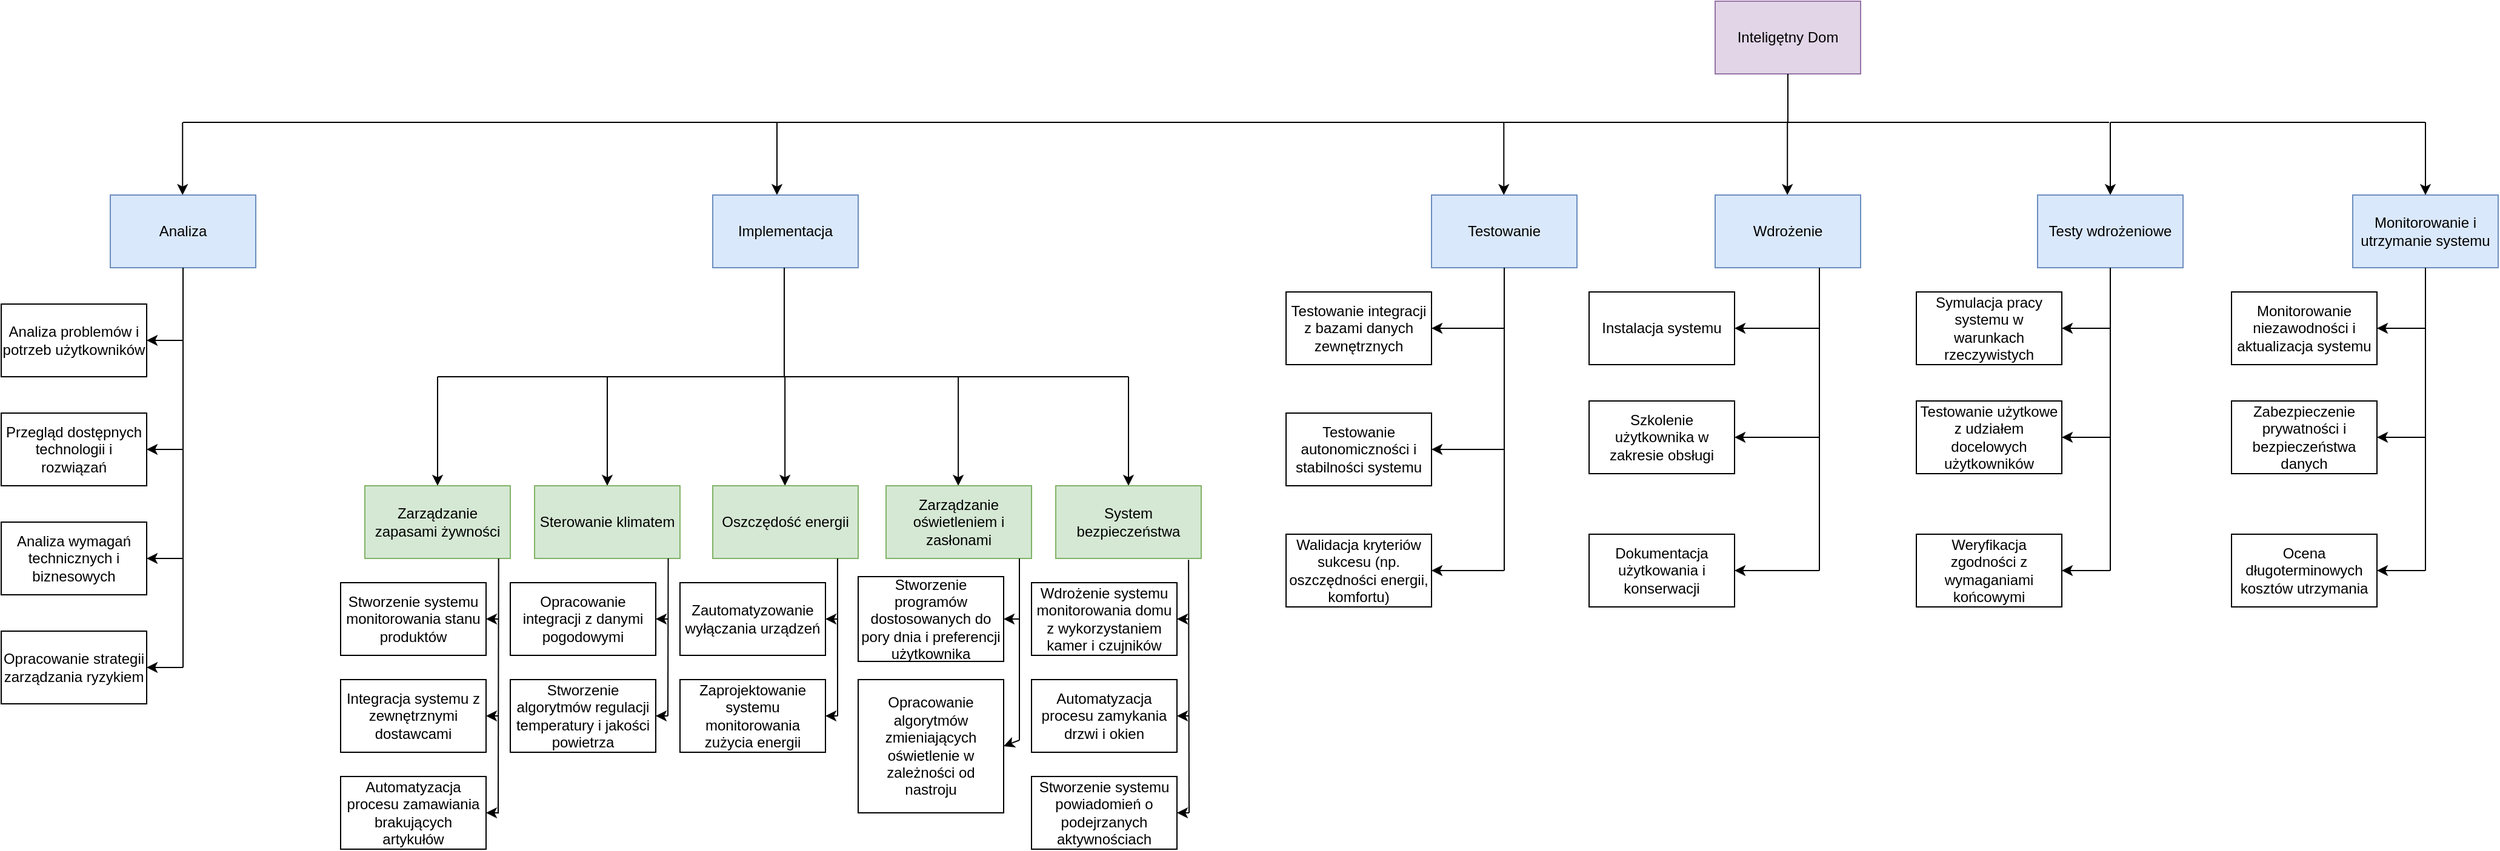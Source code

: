 <mxfile version="24.8.6">
  <diagram id="prtHgNgQTEPvFCAcTncT" name="Page-1">
    <mxGraphModel dx="2942" dy="580" grid="1" gridSize="10" guides="1" tooltips="1" connect="1" arrows="1" fold="1" page="1" pageScale="1" pageWidth="827" pageHeight="1169" math="0" shadow="0">
      <root>
        <mxCell id="0" />
        <mxCell id="1" parent="0" />
        <mxCell id="Y6Obn1CsOf08KRIio1ip-1" value="Inteligętny Dom" style="rounded=0;whiteSpace=wrap;html=1;fillColor=#e1d5e7;strokeColor=#9673a6;" parent="1" vertex="1">
          <mxGeometry x="354" y="40" width="120" height="60" as="geometry" />
        </mxCell>
        <mxCell id="Y6Obn1CsOf08KRIio1ip-3" value="" style="endArrow=none;html=1;rounded=0;" parent="1" edge="1">
          <mxGeometry width="50" height="50" relative="1" as="geometry">
            <mxPoint x="-420" y="140" as="sourcePoint" />
            <mxPoint x="679" y="140" as="targetPoint" />
            <Array as="points">
              <mxPoint x="429" y="140" />
            </Array>
          </mxGeometry>
        </mxCell>
        <mxCell id="Y6Obn1CsOf08KRIio1ip-4" value="" style="endArrow=classic;html=1;rounded=0;" parent="1" edge="1">
          <mxGeometry width="50" height="50" relative="1" as="geometry">
            <mxPoint x="-420" y="140" as="sourcePoint" />
            <mxPoint x="-420" y="200" as="targetPoint" />
          </mxGeometry>
        </mxCell>
        <mxCell id="Y6Obn1CsOf08KRIio1ip-6" value="" style="endArrow=classic;html=1;rounded=0;" parent="1" edge="1">
          <mxGeometry width="50" height="50" relative="1" as="geometry">
            <mxPoint x="680" y="140" as="sourcePoint" />
            <mxPoint x="680" y="200" as="targetPoint" />
          </mxGeometry>
        </mxCell>
        <mxCell id="Y6Obn1CsOf08KRIio1ip-8" value="" style="endArrow=classic;html=1;rounded=0;" parent="1" edge="1">
          <mxGeometry width="50" height="50" relative="1" as="geometry">
            <mxPoint x="179.66" y="140" as="sourcePoint" />
            <mxPoint x="179.66" y="200" as="targetPoint" />
          </mxGeometry>
        </mxCell>
        <mxCell id="Y6Obn1CsOf08KRIio1ip-9" value="" style="endArrow=classic;html=1;rounded=0;" parent="1" edge="1">
          <mxGeometry width="50" height="50" relative="1" as="geometry">
            <mxPoint x="413.62" y="140" as="sourcePoint" />
            <mxPoint x="413.62" y="200" as="targetPoint" />
          </mxGeometry>
        </mxCell>
        <mxCell id="Y6Obn1CsOf08KRIio1ip-10" value="" style="endArrow=none;html=1;rounded=0;entryX=0.5;entryY=1;entryDx=0;entryDy=0;" parent="1" target="Y6Obn1CsOf08KRIio1ip-1" edge="1">
          <mxGeometry width="50" height="50" relative="1" as="geometry">
            <mxPoint x="414" y="140" as="sourcePoint" />
            <mxPoint x="440" y="120" as="targetPoint" />
          </mxGeometry>
        </mxCell>
        <mxCell id="Y6Obn1CsOf08KRIio1ip-11" value="Implementacja" style="rounded=0;whiteSpace=wrap;html=1;fillColor=#dae8fc;strokeColor=#6c8ebf;" parent="1" vertex="1">
          <mxGeometry x="-473" y="200" width="120" height="60" as="geometry" />
        </mxCell>
        <mxCell id="Y6Obn1CsOf08KRIio1ip-12" value="Testowanie" style="rounded=0;whiteSpace=wrap;html=1;fillColor=#dae8fc;strokeColor=#6c8ebf;" parent="1" vertex="1">
          <mxGeometry x="120" y="200" width="120" height="60" as="geometry" />
        </mxCell>
        <mxCell id="Y6Obn1CsOf08KRIio1ip-13" value="Wdrożenie" style="rounded=0;whiteSpace=wrap;html=1;fillColor=#dae8fc;strokeColor=#6c8ebf;" parent="1" vertex="1">
          <mxGeometry x="354" y="200" width="120" height="60" as="geometry" />
        </mxCell>
        <mxCell id="Y6Obn1CsOf08KRIio1ip-14" value="Monitorowanie i utrzymanie systemu" style="rounded=0;whiteSpace=wrap;html=1;fillColor=#dae8fc;strokeColor=#6c8ebf;" parent="1" vertex="1">
          <mxGeometry x="880" y="200" width="120" height="60" as="geometry" />
        </mxCell>
        <mxCell id="Y6Obn1CsOf08KRIio1ip-15" value="" style="endArrow=none;html=1;rounded=0;" parent="1" edge="1">
          <mxGeometry width="50" height="50" relative="1" as="geometry">
            <mxPoint x="-414" y="350" as="sourcePoint" />
            <mxPoint x="-414" y="260" as="targetPoint" />
          </mxGeometry>
        </mxCell>
        <mxCell id="Y6Obn1CsOf08KRIio1ip-16" value="" style="endArrow=none;html=1;rounded=0;" parent="1" edge="1">
          <mxGeometry width="50" height="50" relative="1" as="geometry">
            <mxPoint x="-700" y="350" as="sourcePoint" />
            <mxPoint x="-130" y="350" as="targetPoint" />
          </mxGeometry>
        </mxCell>
        <mxCell id="Y6Obn1CsOf08KRIio1ip-17" value="" style="endArrow=classic;html=1;rounded=0;" parent="1" edge="1">
          <mxGeometry width="50" height="50" relative="1" as="geometry">
            <mxPoint x="-700" y="350" as="sourcePoint" />
            <mxPoint x="-700" y="440" as="targetPoint" />
          </mxGeometry>
        </mxCell>
        <mxCell id="Y6Obn1CsOf08KRIio1ip-18" value="" style="endArrow=classic;html=1;rounded=0;" parent="1" edge="1">
          <mxGeometry width="50" height="50" relative="1" as="geometry">
            <mxPoint x="-130" y="350" as="sourcePoint" />
            <mxPoint x="-130" y="440" as="targetPoint" />
          </mxGeometry>
        </mxCell>
        <mxCell id="Y6Obn1CsOf08KRIio1ip-19" value="" style="endArrow=classic;html=1;rounded=0;" parent="1" edge="1">
          <mxGeometry width="50" height="50" relative="1" as="geometry">
            <mxPoint x="-560" y="350" as="sourcePoint" />
            <mxPoint x="-560" y="440" as="targetPoint" />
          </mxGeometry>
        </mxCell>
        <mxCell id="Y6Obn1CsOf08KRIio1ip-20" value="" style="endArrow=classic;html=1;rounded=0;" parent="1" edge="1">
          <mxGeometry width="50" height="50" relative="1" as="geometry">
            <mxPoint x="-270.42" y="350" as="sourcePoint" />
            <mxPoint x="-270.42" y="440" as="targetPoint" />
          </mxGeometry>
        </mxCell>
        <mxCell id="Y6Obn1CsOf08KRIio1ip-21" value="" style="endArrow=classic;html=1;rounded=0;" parent="1" edge="1">
          <mxGeometry width="50" height="50" relative="1" as="geometry">
            <mxPoint x="-413.42" y="350" as="sourcePoint" />
            <mxPoint x="-413.42" y="440" as="targetPoint" />
          </mxGeometry>
        </mxCell>
        <mxCell id="Y6Obn1CsOf08KRIio1ip-22" value="Zarządzanie zapasami żywności" style="rounded=0;whiteSpace=wrap;html=1;fillColor=#d5e8d4;strokeColor=#82b366;" parent="1" vertex="1">
          <mxGeometry x="-760" y="440" width="120" height="60" as="geometry" />
        </mxCell>
        <mxCell id="Y6Obn1CsOf08KRIio1ip-23" value="Sterowanie klimatem" style="rounded=0;whiteSpace=wrap;html=1;fillColor=#d5e8d4;strokeColor=#82b366;" parent="1" vertex="1">
          <mxGeometry x="-620" y="440" width="120" height="60" as="geometry" />
        </mxCell>
        <mxCell id="Y6Obn1CsOf08KRIio1ip-24" value="Oszczędość energii" style="rounded=0;whiteSpace=wrap;html=1;fillColor=#d5e8d4;strokeColor=#82b366;" parent="1" vertex="1">
          <mxGeometry x="-473" y="440" width="120" height="60" as="geometry" />
        </mxCell>
        <mxCell id="Y6Obn1CsOf08KRIio1ip-25" value="Zarządzanie oświetleniem i zasłonami" style="rounded=0;whiteSpace=wrap;html=1;fillColor=#d5e8d4;strokeColor=#82b366;" parent="1" vertex="1">
          <mxGeometry x="-330" y="440" width="120" height="60" as="geometry" />
        </mxCell>
        <mxCell id="Y6Obn1CsOf08KRIio1ip-26" value="System bezpieczeństwa" style="rounded=0;whiteSpace=wrap;html=1;fillColor=#d5e8d4;strokeColor=#82b366;" parent="1" vertex="1">
          <mxGeometry x="-190" y="440" width="120" height="60" as="geometry" />
        </mxCell>
        <mxCell id="Y6Obn1CsOf08KRIio1ip-28" value="" style="endArrow=none;html=1;rounded=0;entryX=0.5;entryY=1;entryDx=0;entryDy=0;" parent="1" target="Y6Obn1CsOf08KRIio1ip-12" edge="1">
          <mxGeometry width="50" height="50" relative="1" as="geometry">
            <mxPoint x="180" y="510" as="sourcePoint" />
            <mxPoint x="170" y="280" as="targetPoint" />
          </mxGeometry>
        </mxCell>
        <mxCell id="Y6Obn1CsOf08KRIio1ip-31" value="Testowanie integracji z bazami danych zewnętrznych" style="rounded=0;whiteSpace=wrap;html=1;" parent="1" vertex="1">
          <mxGeometry y="280" width="120" height="60" as="geometry" />
        </mxCell>
        <mxCell id="Y6Obn1CsOf08KRIio1ip-33" value="Testowanie autonomiczności i stabilności systemu" style="rounded=0;whiteSpace=wrap;html=1;" parent="1" vertex="1">
          <mxGeometry y="380" width="120" height="60" as="geometry" />
        </mxCell>
        <mxCell id="Y6Obn1CsOf08KRIio1ip-35" value="Walidacja kryteriów sukcesu (np. oszczędności energii, komfortu)" style="rounded=0;whiteSpace=wrap;html=1;" parent="1" vertex="1">
          <mxGeometry y="480" width="120" height="60" as="geometry" />
        </mxCell>
        <mxCell id="Y6Obn1CsOf08KRIio1ip-36" value="" style="endArrow=classic;html=1;rounded=0;entryX=1;entryY=0.5;entryDx=0;entryDy=0;" parent="1" target="Y6Obn1CsOf08KRIio1ip-31" edge="1">
          <mxGeometry width="50" height="50" relative="1" as="geometry">
            <mxPoint x="180" y="310" as="sourcePoint" />
            <mxPoint x="280" y="300" as="targetPoint" />
          </mxGeometry>
        </mxCell>
        <mxCell id="Y6Obn1CsOf08KRIio1ip-37" value="" style="endArrow=classic;html=1;rounded=0;entryX=1;entryY=0.5;entryDx=0;entryDy=0;" parent="1" target="Y6Obn1CsOf08KRIio1ip-33" edge="1">
          <mxGeometry width="50" height="50" relative="1" as="geometry">
            <mxPoint x="180" y="410" as="sourcePoint" />
            <mxPoint x="270" y="410" as="targetPoint" />
          </mxGeometry>
        </mxCell>
        <mxCell id="Y6Obn1CsOf08KRIio1ip-38" value="" style="endArrow=classic;html=1;rounded=0;entryX=1;entryY=0.5;entryDx=0;entryDy=0;" parent="1" target="Y6Obn1CsOf08KRIio1ip-35" edge="1">
          <mxGeometry width="50" height="50" relative="1" as="geometry">
            <mxPoint x="180" y="510" as="sourcePoint" />
            <mxPoint x="220" y="540" as="targetPoint" />
          </mxGeometry>
        </mxCell>
        <mxCell id="Y6Obn1CsOf08KRIio1ip-39" value="" style="endArrow=none;html=1;rounded=0;entryX=0.5;entryY=1;entryDx=0;entryDy=0;" parent="1" edge="1">
          <mxGeometry width="50" height="50" relative="1" as="geometry">
            <mxPoint x="440" y="510" as="sourcePoint" />
            <mxPoint x="440" y="260" as="targetPoint" />
            <Array as="points">
              <mxPoint x="440" y="320" />
            </Array>
          </mxGeometry>
        </mxCell>
        <mxCell id="Y6Obn1CsOf08KRIio1ip-41" value="Instalacja systemu" style="rounded=0;whiteSpace=wrap;html=1;" parent="1" vertex="1">
          <mxGeometry x="250" y="280" width="120" height="60" as="geometry" />
        </mxCell>
        <mxCell id="Y6Obn1CsOf08KRIio1ip-42" value="Szkolenie użytkownika w zakresie obsługi" style="rounded=0;whiteSpace=wrap;html=1;" parent="1" vertex="1">
          <mxGeometry x="250" y="370" width="120" height="60" as="geometry" />
        </mxCell>
        <mxCell id="Y6Obn1CsOf08KRIio1ip-43" value="Dokumentacja użytkowania i konserwacji" style="rounded=0;whiteSpace=wrap;html=1;" parent="1" vertex="1">
          <mxGeometry x="250" y="480" width="120" height="60" as="geometry" />
        </mxCell>
        <mxCell id="Y6Obn1CsOf08KRIio1ip-45" value="" style="endArrow=classic;html=1;rounded=0;entryX=1;entryY=0.5;entryDx=0;entryDy=0;" parent="1" target="Y6Obn1CsOf08KRIio1ip-41" edge="1">
          <mxGeometry width="50" height="50" relative="1" as="geometry">
            <mxPoint x="440" y="310" as="sourcePoint" />
            <mxPoint x="490" y="300" as="targetPoint" />
          </mxGeometry>
        </mxCell>
        <mxCell id="Y6Obn1CsOf08KRIio1ip-46" value="" style="endArrow=classic;html=1;rounded=0;entryX=1;entryY=0.5;entryDx=0;entryDy=0;" parent="1" target="Y6Obn1CsOf08KRIio1ip-42" edge="1">
          <mxGeometry width="50" height="50" relative="1" as="geometry">
            <mxPoint x="440" y="400" as="sourcePoint" />
            <mxPoint x="430" y="380" as="targetPoint" />
          </mxGeometry>
        </mxCell>
        <mxCell id="Y6Obn1CsOf08KRIio1ip-47" value="" style="endArrow=classic;html=1;rounded=0;entryX=1;entryY=0.5;entryDx=0;entryDy=0;" parent="1" target="Y6Obn1CsOf08KRIio1ip-43" edge="1">
          <mxGeometry width="50" height="50" relative="1" as="geometry">
            <mxPoint x="440" y="510" as="sourcePoint" />
            <mxPoint x="450" y="480" as="targetPoint" />
          </mxGeometry>
        </mxCell>
        <mxCell id="Y6Obn1CsOf08KRIio1ip-48" value="Monitorowanie niezawodności i aktualizacja systemu" style="rounded=0;whiteSpace=wrap;html=1;" parent="1" vertex="1">
          <mxGeometry x="780" y="280" width="120" height="60" as="geometry" />
        </mxCell>
        <mxCell id="Y6Obn1CsOf08KRIio1ip-49" value="" style="endArrow=none;html=1;rounded=0;exitX=0.5;exitY=1;exitDx=0;exitDy=0;" parent="1" source="Y6Obn1CsOf08KRIio1ip-14" edge="1">
          <mxGeometry width="50" height="50" relative="1" as="geometry">
            <mxPoint x="510" y="450" as="sourcePoint" />
            <mxPoint x="940" y="510" as="targetPoint" />
          </mxGeometry>
        </mxCell>
        <mxCell id="Y6Obn1CsOf08KRIio1ip-50" value="Zabezpieczenie prywatności i bezpieczeństwa danych" style="rounded=0;whiteSpace=wrap;html=1;" parent="1" vertex="1">
          <mxGeometry x="780" y="370" width="120" height="60" as="geometry" />
        </mxCell>
        <mxCell id="Y6Obn1CsOf08KRIio1ip-51" value="Ocena długoterminowych kosztów utrzymania" style="rounded=0;whiteSpace=wrap;html=1;" parent="1" vertex="1">
          <mxGeometry x="780" y="480" width="120" height="60" as="geometry" />
        </mxCell>
        <mxCell id="Y6Obn1CsOf08KRIio1ip-52" value="" style="endArrow=classic;html=1;rounded=0;entryX=1;entryY=0.5;entryDx=0;entryDy=0;" parent="1" target="Y6Obn1CsOf08KRIio1ip-48" edge="1">
          <mxGeometry width="50" height="50" relative="1" as="geometry">
            <mxPoint x="940" y="310" as="sourcePoint" />
            <mxPoint x="990" y="260" as="targetPoint" />
          </mxGeometry>
        </mxCell>
        <mxCell id="Y6Obn1CsOf08KRIio1ip-53" value="" style="endArrow=classic;html=1;rounded=0;entryX=1;entryY=0.5;entryDx=0;entryDy=0;" parent="1" target="Y6Obn1CsOf08KRIio1ip-50" edge="1">
          <mxGeometry width="50" height="50" relative="1" as="geometry">
            <mxPoint x="940" y="400" as="sourcePoint" />
            <mxPoint x="990" y="350" as="targetPoint" />
          </mxGeometry>
        </mxCell>
        <mxCell id="Y6Obn1CsOf08KRIio1ip-54" value="" style="endArrow=classic;html=1;rounded=0;entryX=1;entryY=0.5;entryDx=0;entryDy=0;" parent="1" target="Y6Obn1CsOf08KRIio1ip-51" edge="1">
          <mxGeometry width="50" height="50" relative="1" as="geometry">
            <mxPoint x="940" y="510" as="sourcePoint" />
            <mxPoint x="990" y="460" as="targetPoint" />
          </mxGeometry>
        </mxCell>
        <mxCell id="Y6Obn1CsOf08KRIio1ip-55" value="Stworzenie systemu monitorowania stanu produktów" style="rounded=0;whiteSpace=wrap;html=1;" parent="1" vertex="1">
          <mxGeometry x="-780" y="520" width="120" height="60" as="geometry" />
        </mxCell>
        <mxCell id="Y6Obn1CsOf08KRIio1ip-56" value="Opracowanie integracji z danymi pogodowymi" style="rounded=0;whiteSpace=wrap;html=1;" parent="1" vertex="1">
          <mxGeometry x="-640" y="520" width="120" height="60" as="geometry" />
        </mxCell>
        <mxCell id="Y6Obn1CsOf08KRIio1ip-57" value="Zautomatyzowanie wyłączania urządzeń" style="rounded=0;whiteSpace=wrap;html=1;" parent="1" vertex="1">
          <mxGeometry x="-500" y="520" width="120" height="60" as="geometry" />
        </mxCell>
        <mxCell id="Y6Obn1CsOf08KRIio1ip-58" value="Stworzenie programów dostosowanych do pory dnia i preferencji użytkownika" style="rounded=0;whiteSpace=wrap;html=1;" parent="1" vertex="1">
          <mxGeometry x="-353" y="515" width="120" height="70" as="geometry" />
        </mxCell>
        <mxCell id="Y6Obn1CsOf08KRIio1ip-59" value="Wdrożenie systemu monitorowania domu z wykorzystaniem kamer i czujników" style="rounded=0;whiteSpace=wrap;html=1;" parent="1" vertex="1">
          <mxGeometry x="-210" y="520" width="120" height="60" as="geometry" />
        </mxCell>
        <mxCell id="Y6Obn1CsOf08KRIio1ip-60" value="Integracja systemu z zewnętrznymi dostawcami" style="rounded=0;whiteSpace=wrap;html=1;" parent="1" vertex="1">
          <mxGeometry x="-780" y="600" width="120" height="60" as="geometry" />
        </mxCell>
        <mxCell id="Y6Obn1CsOf08KRIio1ip-61" value="Automatyzacja procesu zamawiania brakujących artykułów" style="rounded=0;whiteSpace=wrap;html=1;" parent="1" vertex="1">
          <mxGeometry x="-780" y="680" width="120" height="60" as="geometry" />
        </mxCell>
        <mxCell id="Y6Obn1CsOf08KRIio1ip-62" value="Stworzenie algorytmów regulacji temperatury i jakości powietrza" style="rounded=0;whiteSpace=wrap;html=1;" parent="1" vertex="1">
          <mxGeometry x="-640" y="600" width="120" height="60" as="geometry" />
        </mxCell>
        <mxCell id="Y6Obn1CsOf08KRIio1ip-64" value="Zaprojektowanie systemu monitorowania zużycia energii" style="rounded=0;whiteSpace=wrap;html=1;" parent="1" vertex="1">
          <mxGeometry x="-500" y="600" width="120" height="60" as="geometry" />
        </mxCell>
        <mxCell id="Y6Obn1CsOf08KRIio1ip-66" value="Opracowanie algorytmów zmieniających oświetlenie w zależności od nastroju" style="rounded=0;whiteSpace=wrap;html=1;" parent="1" vertex="1">
          <mxGeometry x="-353" y="600" width="120" height="110" as="geometry" />
        </mxCell>
        <mxCell id="Y6Obn1CsOf08KRIio1ip-68" value="Automatyzacja procesu zamykania drzwi i okien" style="rounded=0;whiteSpace=wrap;html=1;" parent="1" vertex="1">
          <mxGeometry x="-210" y="600" width="120" height="60" as="geometry" />
        </mxCell>
        <mxCell id="Y6Obn1CsOf08KRIio1ip-69" value="Stworzenie systemu powiadomień o podejrzanych aktywnościach" style="rounded=0;whiteSpace=wrap;html=1;" parent="1" vertex="1">
          <mxGeometry x="-210" y="680" width="120" height="60" as="geometry" />
        </mxCell>
        <mxCell id="Y6Obn1CsOf08KRIio1ip-71" value="" style="endArrow=none;html=1;rounded=0;entryX=0.953;entryY=0.989;entryDx=0;entryDy=0;entryPerimeter=0;" parent="1" edge="1">
          <mxGeometry width="50" height="50" relative="1" as="geometry">
            <mxPoint x="-650" y="710.66" as="sourcePoint" />
            <mxPoint x="-649.64" y="500.0" as="targetPoint" />
          </mxGeometry>
        </mxCell>
        <mxCell id="Y6Obn1CsOf08KRIio1ip-73" value="" style="endArrow=none;html=1;rounded=0;entryX=0.944;entryY=1.025;entryDx=0;entryDy=0;entryPerimeter=0;" parent="1" edge="1">
          <mxGeometry width="50" height="50" relative="1" as="geometry">
            <mxPoint x="-510" y="630" as="sourcePoint" />
            <mxPoint x="-509.72" y="500" as="targetPoint" />
          </mxGeometry>
        </mxCell>
        <mxCell id="Y6Obn1CsOf08KRIio1ip-74" value="" style="endArrow=none;html=1;rounded=0;entryX=0.858;entryY=1;entryDx=0;entryDy=0;entryPerimeter=0;" parent="1" target="Y6Obn1CsOf08KRIio1ip-24" edge="1">
          <mxGeometry width="50" height="50" relative="1" as="geometry">
            <mxPoint x="-370" y="630" as="sourcePoint" />
            <mxPoint x="-368.28" y="500.0" as="targetPoint" />
          </mxGeometry>
        </mxCell>
        <mxCell id="Y6Obn1CsOf08KRIio1ip-75" value="" style="endArrow=none;html=1;rounded=0;entryX=0.957;entryY=1.008;entryDx=0;entryDy=0;entryPerimeter=0;" parent="1" edge="1">
          <mxGeometry width="50" height="50" relative="1" as="geometry">
            <mxPoint x="-220" y="650" as="sourcePoint" />
            <mxPoint x="-220.0" y="500" as="targetPoint" />
          </mxGeometry>
        </mxCell>
        <mxCell id="Y6Obn1CsOf08KRIio1ip-76" value="" style="endArrow=none;html=1;rounded=0;entryX=0.913;entryY=1.019;entryDx=0;entryDy=0;entryPerimeter=0;" parent="1" target="Y6Obn1CsOf08KRIio1ip-26" edge="1">
          <mxGeometry width="50" height="50" relative="1" as="geometry">
            <mxPoint x="-80" y="710" as="sourcePoint" />
            <mxPoint y="630" as="targetPoint" />
          </mxGeometry>
        </mxCell>
        <mxCell id="Y6Obn1CsOf08KRIio1ip-77" value="" style="endArrow=classic;html=1;rounded=0;entryX=1;entryY=0.5;entryDx=0;entryDy=0;" parent="1" target="Y6Obn1CsOf08KRIio1ip-55" edge="1">
          <mxGeometry width="50" height="50" relative="1" as="geometry">
            <mxPoint x="-650" y="550" as="sourcePoint" />
            <mxPoint x="-640" y="780" as="targetPoint" />
          </mxGeometry>
        </mxCell>
        <mxCell id="Y6Obn1CsOf08KRIio1ip-82" value="" style="endArrow=classic;html=1;rounded=0;entryX=1;entryY=0.5;entryDx=0;entryDy=0;" parent="1" target="Y6Obn1CsOf08KRIio1ip-60" edge="1">
          <mxGeometry width="50" height="50" relative="1" as="geometry">
            <mxPoint x="-650" y="630" as="sourcePoint" />
            <mxPoint x="-620" y="770" as="targetPoint" />
          </mxGeometry>
        </mxCell>
        <mxCell id="Y6Obn1CsOf08KRIio1ip-83" value="" style="endArrow=classic;html=1;rounded=0;entryX=1;entryY=0.5;entryDx=0;entryDy=0;" parent="1" target="Y6Obn1CsOf08KRIio1ip-61" edge="1">
          <mxGeometry width="50" height="50" relative="1" as="geometry">
            <mxPoint x="-650" y="710" as="sourcePoint" />
            <mxPoint x="-620" y="780" as="targetPoint" />
          </mxGeometry>
        </mxCell>
        <mxCell id="Y6Obn1CsOf08KRIio1ip-84" value="" style="endArrow=classic;html=1;rounded=0;entryX=1;entryY=0.5;entryDx=0;entryDy=0;" parent="1" target="Y6Obn1CsOf08KRIio1ip-56" edge="1">
          <mxGeometry width="50" height="50" relative="1" as="geometry">
            <mxPoint x="-510" y="550" as="sourcePoint" />
            <mxPoint x="-480" y="790" as="targetPoint" />
          </mxGeometry>
        </mxCell>
        <mxCell id="Y6Obn1CsOf08KRIio1ip-85" value="" style="endArrow=classic;html=1;rounded=0;entryX=1;entryY=0.5;entryDx=0;entryDy=0;" parent="1" target="Y6Obn1CsOf08KRIio1ip-62" edge="1">
          <mxGeometry width="50" height="50" relative="1" as="geometry">
            <mxPoint x="-510" y="630" as="sourcePoint" />
            <mxPoint x="-490" y="770" as="targetPoint" />
          </mxGeometry>
        </mxCell>
        <mxCell id="Y6Obn1CsOf08KRIio1ip-87" value="" style="endArrow=classic;html=1;rounded=0;entryX=1;entryY=0.5;entryDx=0;entryDy=0;" parent="1" target="Y6Obn1CsOf08KRIio1ip-57" edge="1">
          <mxGeometry width="50" height="50" relative="1" as="geometry">
            <mxPoint x="-370" y="550" as="sourcePoint" />
            <mxPoint x="-350" y="770" as="targetPoint" />
          </mxGeometry>
        </mxCell>
        <mxCell id="Y6Obn1CsOf08KRIio1ip-88" value="" style="endArrow=classic;html=1;rounded=0;entryX=1;entryY=0.5;entryDx=0;entryDy=0;" parent="1" target="Y6Obn1CsOf08KRIio1ip-64" edge="1">
          <mxGeometry width="50" height="50" relative="1" as="geometry">
            <mxPoint x="-370" y="630" as="sourcePoint" />
            <mxPoint x="-350" y="780" as="targetPoint" />
          </mxGeometry>
        </mxCell>
        <mxCell id="Y6Obn1CsOf08KRIio1ip-90" value="" style="endArrow=classic;html=1;rounded=0;entryX=1;entryY=0.5;entryDx=0;entryDy=0;" parent="1" target="Y6Obn1CsOf08KRIio1ip-58" edge="1">
          <mxGeometry width="50" height="50" relative="1" as="geometry">
            <mxPoint x="-220" y="550" as="sourcePoint" />
            <mxPoint x="-210" y="770" as="targetPoint" />
          </mxGeometry>
        </mxCell>
        <mxCell id="Y6Obn1CsOf08KRIio1ip-91" value="" style="endArrow=classic;html=1;rounded=0;entryX=1;entryY=0.5;entryDx=0;entryDy=0;" parent="1" target="Y6Obn1CsOf08KRIio1ip-66" edge="1">
          <mxGeometry width="50" height="50" relative="1" as="geometry">
            <mxPoint x="-220" y="650" as="sourcePoint" />
            <mxPoint x="-230" y="770" as="targetPoint" />
          </mxGeometry>
        </mxCell>
        <mxCell id="Y6Obn1CsOf08KRIio1ip-93" value="" style="endArrow=classic;html=1;rounded=0;entryX=1;entryY=0.5;entryDx=0;entryDy=0;" parent="1" target="Y6Obn1CsOf08KRIio1ip-59" edge="1">
          <mxGeometry width="50" height="50" relative="1" as="geometry">
            <mxPoint x="-80" y="550" as="sourcePoint" />
            <mxPoint x="10" y="600" as="targetPoint" />
          </mxGeometry>
        </mxCell>
        <mxCell id="Y6Obn1CsOf08KRIio1ip-94" value="" style="endArrow=classic;html=1;rounded=0;entryX=1;entryY=0.5;entryDx=0;entryDy=0;" parent="1" target="Y6Obn1CsOf08KRIio1ip-68" edge="1">
          <mxGeometry width="50" height="50" relative="1" as="geometry">
            <mxPoint x="-80" y="630" as="sourcePoint" />
            <mxPoint x="10" y="640" as="targetPoint" />
          </mxGeometry>
        </mxCell>
        <mxCell id="Y6Obn1CsOf08KRIio1ip-95" value="" style="endArrow=classic;html=1;rounded=0;entryX=1;entryY=0.5;entryDx=0;entryDy=0;" parent="1" target="Y6Obn1CsOf08KRIio1ip-69" edge="1">
          <mxGeometry width="50" height="50" relative="1" as="geometry">
            <mxPoint x="-80" y="710" as="sourcePoint" />
            <mxPoint y="730" as="targetPoint" />
          </mxGeometry>
        </mxCell>
        <mxCell id="mwusgJd9cNizIff5aCDo-1" value="" style="endArrow=none;html=1;rounded=0;" edge="1" parent="1">
          <mxGeometry width="50" height="50" relative="1" as="geometry">
            <mxPoint x="-910" y="140" as="sourcePoint" />
            <mxPoint x="-420" y="140" as="targetPoint" />
          </mxGeometry>
        </mxCell>
        <mxCell id="mwusgJd9cNizIff5aCDo-3" value="" style="endArrow=classic;html=1;rounded=0;" edge="1" parent="1">
          <mxGeometry width="50" height="50" relative="1" as="geometry">
            <mxPoint x="-910.38" y="140" as="sourcePoint" />
            <mxPoint x="-910.38" y="200" as="targetPoint" />
          </mxGeometry>
        </mxCell>
        <mxCell id="mwusgJd9cNizIff5aCDo-4" value="Analiza" style="rounded=0;whiteSpace=wrap;html=1;fillColor=#dae8fc;strokeColor=#6c8ebf;" vertex="1" parent="1">
          <mxGeometry x="-970" y="200" width="120" height="60" as="geometry" />
        </mxCell>
        <mxCell id="mwusgJd9cNizIff5aCDo-5" value="" style="endArrow=none;html=1;rounded=0;entryX=0.5;entryY=1;entryDx=0;entryDy=0;" edge="1" parent="1" target="mwusgJd9cNizIff5aCDo-4">
          <mxGeometry width="50" height="50" relative="1" as="geometry">
            <mxPoint x="-910" y="590" as="sourcePoint" />
            <mxPoint x="-810" y="250" as="targetPoint" />
          </mxGeometry>
        </mxCell>
        <mxCell id="mwusgJd9cNizIff5aCDo-6" value="Analiza problemów i potrzeb użytkowników" style="rounded=0;whiteSpace=wrap;html=1;" vertex="1" parent="1">
          <mxGeometry x="-1060" y="290" width="120" height="60" as="geometry" />
        </mxCell>
        <mxCell id="mwusgJd9cNizIff5aCDo-7" value="Przegląd dostępnych technologii i rozwiązań" style="rounded=0;whiteSpace=wrap;html=1;" vertex="1" parent="1">
          <mxGeometry x="-1060" y="380" width="120" height="60" as="geometry" />
        </mxCell>
        <mxCell id="mwusgJd9cNizIff5aCDo-8" value="Analiza wymagań technicznych i biznesowych" style="rounded=0;whiteSpace=wrap;html=1;" vertex="1" parent="1">
          <mxGeometry x="-1060" y="470" width="120" height="60" as="geometry" />
        </mxCell>
        <mxCell id="mwusgJd9cNizIff5aCDo-9" value="Opracowanie strategii zarządzania ryzykiem" style="rounded=0;whiteSpace=wrap;html=1;" vertex="1" parent="1">
          <mxGeometry x="-1060" y="560" width="120" height="60" as="geometry" />
        </mxCell>
        <mxCell id="mwusgJd9cNizIff5aCDo-10" value="" style="endArrow=classic;html=1;rounded=0;entryX=1;entryY=0.5;entryDx=0;entryDy=0;" edge="1" parent="1" target="mwusgJd9cNizIff5aCDo-9">
          <mxGeometry width="50" height="50" relative="1" as="geometry">
            <mxPoint x="-910" y="590" as="sourcePoint" />
            <mxPoint x="-690" y="360" as="targetPoint" />
          </mxGeometry>
        </mxCell>
        <mxCell id="mwusgJd9cNizIff5aCDo-11" value="" style="endArrow=classic;html=1;rounded=0;entryX=1;entryY=0.5;entryDx=0;entryDy=0;" edge="1" parent="1" target="mwusgJd9cNizIff5aCDo-6">
          <mxGeometry width="50" height="50" relative="1" as="geometry">
            <mxPoint x="-910" y="320" as="sourcePoint" />
            <mxPoint x="-690" y="360" as="targetPoint" />
          </mxGeometry>
        </mxCell>
        <mxCell id="mwusgJd9cNizIff5aCDo-12" value="" style="endArrow=classic;html=1;rounded=0;entryX=1;entryY=0.5;entryDx=0;entryDy=0;" edge="1" parent="1" target="mwusgJd9cNizIff5aCDo-7">
          <mxGeometry width="50" height="50" relative="1" as="geometry">
            <mxPoint x="-910" y="410" as="sourcePoint" />
            <mxPoint x="-690" y="360" as="targetPoint" />
          </mxGeometry>
        </mxCell>
        <mxCell id="mwusgJd9cNizIff5aCDo-13" value="" style="endArrow=classic;html=1;rounded=0;entryX=1;entryY=0.5;entryDx=0;entryDy=0;" edge="1" parent="1" target="mwusgJd9cNizIff5aCDo-8">
          <mxGeometry width="50" height="50" relative="1" as="geometry">
            <mxPoint x="-910" y="500" as="sourcePoint" />
            <mxPoint x="-870" y="500" as="targetPoint" />
          </mxGeometry>
        </mxCell>
        <mxCell id="mwusgJd9cNizIff5aCDo-16" value="Testy wdrożeniowe" style="rounded=0;whiteSpace=wrap;html=1;fillColor=#dae8fc;strokeColor=#6c8ebf;" vertex="1" parent="1">
          <mxGeometry x="620" y="200" width="120" height="60" as="geometry" />
        </mxCell>
        <mxCell id="mwusgJd9cNizIff5aCDo-17" value="Symulacja pracy systemu w warunkach rzeczywistych" style="rounded=0;whiteSpace=wrap;html=1;" vertex="1" parent="1">
          <mxGeometry x="520" y="280" width="120" height="60" as="geometry" />
        </mxCell>
        <mxCell id="mwusgJd9cNizIff5aCDo-18" value="" style="endArrow=none;html=1;rounded=0;exitX=0.5;exitY=1;exitDx=0;exitDy=0;" edge="1" parent="1" source="mwusgJd9cNizIff5aCDo-16">
          <mxGeometry width="50" height="50" relative="1" as="geometry">
            <mxPoint x="250" y="450" as="sourcePoint" />
            <mxPoint x="680" y="510" as="targetPoint" />
          </mxGeometry>
        </mxCell>
        <mxCell id="mwusgJd9cNizIff5aCDo-19" value="Testowanie użytkowe z udziałem docelowych użytkowników" style="rounded=0;whiteSpace=wrap;html=1;" vertex="1" parent="1">
          <mxGeometry x="520" y="370" width="120" height="60" as="geometry" />
        </mxCell>
        <mxCell id="mwusgJd9cNizIff5aCDo-20" value="Weryfikacja zgodności z wymaganiami końcowymi" style="rounded=0;whiteSpace=wrap;html=1;" vertex="1" parent="1">
          <mxGeometry x="520" y="480" width="120" height="60" as="geometry" />
        </mxCell>
        <mxCell id="mwusgJd9cNizIff5aCDo-21" value="" style="endArrow=classic;html=1;rounded=0;entryX=1;entryY=0.5;entryDx=0;entryDy=0;" edge="1" parent="1" target="mwusgJd9cNizIff5aCDo-17">
          <mxGeometry width="50" height="50" relative="1" as="geometry">
            <mxPoint x="680" y="310" as="sourcePoint" />
            <mxPoint x="730" y="260" as="targetPoint" />
          </mxGeometry>
        </mxCell>
        <mxCell id="mwusgJd9cNizIff5aCDo-22" value="" style="endArrow=classic;html=1;rounded=0;entryX=1;entryY=0.5;entryDx=0;entryDy=0;" edge="1" parent="1" target="mwusgJd9cNizIff5aCDo-19">
          <mxGeometry width="50" height="50" relative="1" as="geometry">
            <mxPoint x="680" y="400" as="sourcePoint" />
            <mxPoint x="730" y="350" as="targetPoint" />
          </mxGeometry>
        </mxCell>
        <mxCell id="mwusgJd9cNizIff5aCDo-23" value="" style="endArrow=classic;html=1;rounded=0;entryX=1;entryY=0.5;entryDx=0;entryDy=0;" edge="1" parent="1" target="mwusgJd9cNizIff5aCDo-20">
          <mxGeometry width="50" height="50" relative="1" as="geometry">
            <mxPoint x="680" y="510" as="sourcePoint" />
            <mxPoint x="730" y="460" as="targetPoint" />
          </mxGeometry>
        </mxCell>
        <mxCell id="mwusgJd9cNizIff5aCDo-24" value="" style="endArrow=none;html=1;rounded=0;" edge="1" parent="1">
          <mxGeometry width="50" height="50" relative="1" as="geometry">
            <mxPoint x="680" y="140" as="sourcePoint" />
            <mxPoint x="940" y="140" as="targetPoint" />
          </mxGeometry>
        </mxCell>
        <mxCell id="mwusgJd9cNizIff5aCDo-25" value="" style="endArrow=classic;html=1;rounded=0;entryX=0.5;entryY=0;entryDx=0;entryDy=0;" edge="1" parent="1" target="Y6Obn1CsOf08KRIio1ip-14">
          <mxGeometry width="50" height="50" relative="1" as="geometry">
            <mxPoint x="940" y="140" as="sourcePoint" />
            <mxPoint x="1080" y="180" as="targetPoint" />
          </mxGeometry>
        </mxCell>
      </root>
    </mxGraphModel>
  </diagram>
</mxfile>
